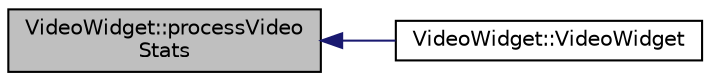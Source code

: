 digraph "VideoWidget::processVideoStats"
{
 // INTERACTIVE_SVG=YES
  edge [fontname="Helvetica",fontsize="10",labelfontname="Helvetica",labelfontsize="10"];
  node [fontname="Helvetica",fontsize="10",shape=record];
  rankdir="LR";
  Node1 [label="VideoWidget::processVideo\lStats",height=0.2,width=0.4,color="black", fillcolor="grey75", style="filled", fontcolor="black"];
  Node1 -> Node2 [dir="back",color="midnightblue",fontsize="10",style="solid",fontname="Helvetica"];
  Node2 [label="VideoWidget::VideoWidget",height=0.2,width=0.4,color="black", fillcolor="white", style="filled",URL="$db/df7/class_video_widget.html#a02b935c023f942b775b457fc519b8a78"];
}

